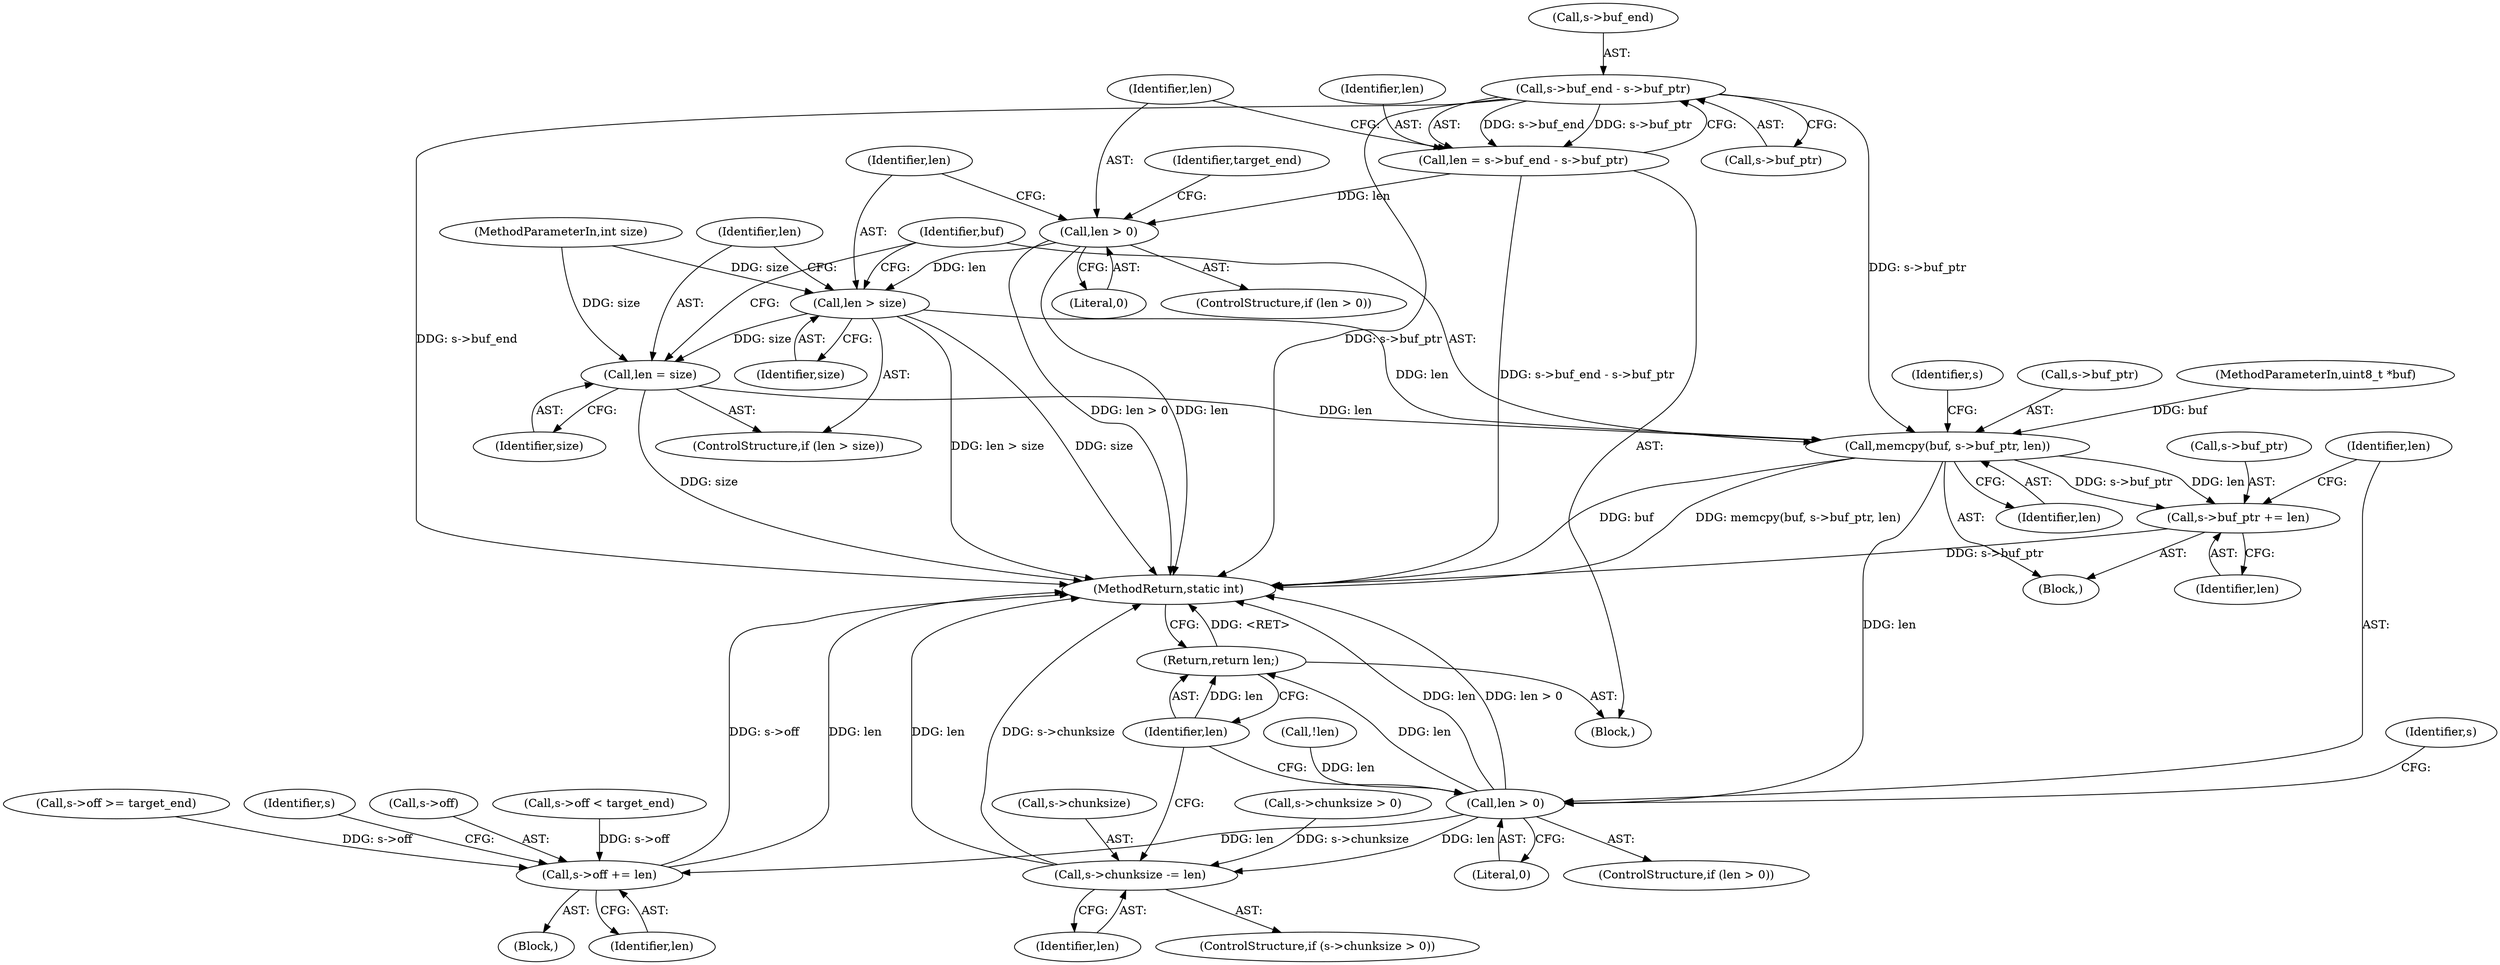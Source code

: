 digraph "0_FFmpeg_2a05c8f813de6f2278827734bf8102291e7484aa@pointer" {
"1000115" [label="(Call,s->buf_end - s->buf_ptr)"];
"1000113" [label="(Call,len = s->buf_end - s->buf_ptr)"];
"1000123" [label="(Call,len > 0)"];
"1000128" [label="(Call,len > size)"];
"1000131" [label="(Call,len = size)"];
"1000134" [label="(Call,memcpy(buf, s->buf_ptr, len))"];
"1000140" [label="(Call,s->buf_ptr += len)"];
"1000220" [label="(Call,len > 0)"];
"1000224" [label="(Call,s->off += len)"];
"1000235" [label="(Call,s->chunksize -= len)"];
"1000240" [label="(Return,return len;)"];
"1000116" [label="(Call,s->buf_end)"];
"1000226" [label="(Identifier,s)"];
"1000130" [label="(Identifier,size)"];
"1000189" [label="(Call,!len)"];
"1000142" [label="(Identifier,s)"];
"1000125" [label="(Literal,0)"];
"1000220" [label="(Call,len > 0)"];
"1000219" [label="(ControlStructure,if (len > 0))"];
"1000235" [label="(Call,s->chunksize -= len)"];
"1000221" [label="(Identifier,len)"];
"1000223" [label="(Block,)"];
"1000114" [label="(Identifier,len)"];
"1000242" [label="(MethodReturn,static int)"];
"1000232" [label="(Identifier,s)"];
"1000136" [label="(Call,s->buf_ptr)"];
"1000115" [label="(Call,s->buf_end - s->buf_ptr)"];
"1000144" [label="(Identifier,len)"];
"1000225" [label="(Call,s->off)"];
"1000127" [label="(ControlStructure,if (len > size))"];
"1000119" [label="(Call,s->buf_ptr)"];
"1000240" [label="(Return,return len;)"];
"1000124" [label="(Identifier,len)"];
"1000133" [label="(Identifier,size)"];
"1000113" [label="(Call,len = s->buf_end - s->buf_ptr)"];
"1000141" [label="(Call,s->buf_ptr)"];
"1000236" [label="(Call,s->chunksize)"];
"1000135" [label="(Identifier,buf)"];
"1000230" [label="(Call,s->chunksize > 0)"];
"1000129" [label="(Identifier,len)"];
"1000123" [label="(Call,len > 0)"];
"1000131" [label="(Call,len = size)"];
"1000241" [label="(Identifier,len)"];
"1000128" [label="(Call,len > size)"];
"1000149" [label="(Identifier,target_end)"];
"1000224" [label="(Call,s->off += len)"];
"1000222" [label="(Literal,0)"];
"1000172" [label="(Call,s->off >= target_end)"];
"1000239" [label="(Identifier,len)"];
"1000228" [label="(Identifier,len)"];
"1000134" [label="(Call,memcpy(buf, s->buf_ptr, len))"];
"1000139" [label="(Identifier,len)"];
"1000122" [label="(ControlStructure,if (len > 0))"];
"1000103" [label="(MethodParameterIn,uint8_t *buf)"];
"1000202" [label="(Call,s->off < target_end)"];
"1000126" [label="(Block,)"];
"1000104" [label="(MethodParameterIn,int size)"];
"1000132" [label="(Identifier,len)"];
"1000229" [label="(ControlStructure,if (s->chunksize > 0))"];
"1000105" [label="(Block,)"];
"1000140" [label="(Call,s->buf_ptr += len)"];
"1000115" -> "1000113"  [label="AST: "];
"1000115" -> "1000119"  [label="CFG: "];
"1000116" -> "1000115"  [label="AST: "];
"1000119" -> "1000115"  [label="AST: "];
"1000113" -> "1000115"  [label="CFG: "];
"1000115" -> "1000242"  [label="DDG: s->buf_ptr"];
"1000115" -> "1000242"  [label="DDG: s->buf_end"];
"1000115" -> "1000113"  [label="DDG: s->buf_end"];
"1000115" -> "1000113"  [label="DDG: s->buf_ptr"];
"1000115" -> "1000134"  [label="DDG: s->buf_ptr"];
"1000113" -> "1000105"  [label="AST: "];
"1000114" -> "1000113"  [label="AST: "];
"1000124" -> "1000113"  [label="CFG: "];
"1000113" -> "1000242"  [label="DDG: s->buf_end - s->buf_ptr"];
"1000113" -> "1000123"  [label="DDG: len"];
"1000123" -> "1000122"  [label="AST: "];
"1000123" -> "1000125"  [label="CFG: "];
"1000124" -> "1000123"  [label="AST: "];
"1000125" -> "1000123"  [label="AST: "];
"1000129" -> "1000123"  [label="CFG: "];
"1000149" -> "1000123"  [label="CFG: "];
"1000123" -> "1000242"  [label="DDG: len > 0"];
"1000123" -> "1000242"  [label="DDG: len"];
"1000123" -> "1000128"  [label="DDG: len"];
"1000128" -> "1000127"  [label="AST: "];
"1000128" -> "1000130"  [label="CFG: "];
"1000129" -> "1000128"  [label="AST: "];
"1000130" -> "1000128"  [label="AST: "];
"1000132" -> "1000128"  [label="CFG: "];
"1000135" -> "1000128"  [label="CFG: "];
"1000128" -> "1000242"  [label="DDG: len > size"];
"1000128" -> "1000242"  [label="DDG: size"];
"1000104" -> "1000128"  [label="DDG: size"];
"1000128" -> "1000131"  [label="DDG: size"];
"1000128" -> "1000134"  [label="DDG: len"];
"1000131" -> "1000127"  [label="AST: "];
"1000131" -> "1000133"  [label="CFG: "];
"1000132" -> "1000131"  [label="AST: "];
"1000133" -> "1000131"  [label="AST: "];
"1000135" -> "1000131"  [label="CFG: "];
"1000131" -> "1000242"  [label="DDG: size"];
"1000104" -> "1000131"  [label="DDG: size"];
"1000131" -> "1000134"  [label="DDG: len"];
"1000134" -> "1000126"  [label="AST: "];
"1000134" -> "1000139"  [label="CFG: "];
"1000135" -> "1000134"  [label="AST: "];
"1000136" -> "1000134"  [label="AST: "];
"1000139" -> "1000134"  [label="AST: "];
"1000142" -> "1000134"  [label="CFG: "];
"1000134" -> "1000242"  [label="DDG: memcpy(buf, s->buf_ptr, len)"];
"1000134" -> "1000242"  [label="DDG: buf"];
"1000103" -> "1000134"  [label="DDG: buf"];
"1000134" -> "1000140"  [label="DDG: len"];
"1000134" -> "1000140"  [label="DDG: s->buf_ptr"];
"1000134" -> "1000220"  [label="DDG: len"];
"1000140" -> "1000126"  [label="AST: "];
"1000140" -> "1000144"  [label="CFG: "];
"1000141" -> "1000140"  [label="AST: "];
"1000144" -> "1000140"  [label="AST: "];
"1000221" -> "1000140"  [label="CFG: "];
"1000140" -> "1000242"  [label="DDG: s->buf_ptr"];
"1000220" -> "1000219"  [label="AST: "];
"1000220" -> "1000222"  [label="CFG: "];
"1000221" -> "1000220"  [label="AST: "];
"1000222" -> "1000220"  [label="AST: "];
"1000226" -> "1000220"  [label="CFG: "];
"1000241" -> "1000220"  [label="CFG: "];
"1000220" -> "1000242"  [label="DDG: len"];
"1000220" -> "1000242"  [label="DDG: len > 0"];
"1000189" -> "1000220"  [label="DDG: len"];
"1000220" -> "1000224"  [label="DDG: len"];
"1000220" -> "1000235"  [label="DDG: len"];
"1000220" -> "1000240"  [label="DDG: len"];
"1000224" -> "1000223"  [label="AST: "];
"1000224" -> "1000228"  [label="CFG: "];
"1000225" -> "1000224"  [label="AST: "];
"1000228" -> "1000224"  [label="AST: "];
"1000232" -> "1000224"  [label="CFG: "];
"1000224" -> "1000242"  [label="DDG: s->off"];
"1000224" -> "1000242"  [label="DDG: len"];
"1000202" -> "1000224"  [label="DDG: s->off"];
"1000172" -> "1000224"  [label="DDG: s->off"];
"1000235" -> "1000229"  [label="AST: "];
"1000235" -> "1000239"  [label="CFG: "];
"1000236" -> "1000235"  [label="AST: "];
"1000239" -> "1000235"  [label="AST: "];
"1000241" -> "1000235"  [label="CFG: "];
"1000235" -> "1000242"  [label="DDG: s->chunksize"];
"1000235" -> "1000242"  [label="DDG: len"];
"1000230" -> "1000235"  [label="DDG: s->chunksize"];
"1000240" -> "1000105"  [label="AST: "];
"1000240" -> "1000241"  [label="CFG: "];
"1000241" -> "1000240"  [label="AST: "];
"1000242" -> "1000240"  [label="CFG: "];
"1000240" -> "1000242"  [label="DDG: <RET>"];
"1000241" -> "1000240"  [label="DDG: len"];
}
